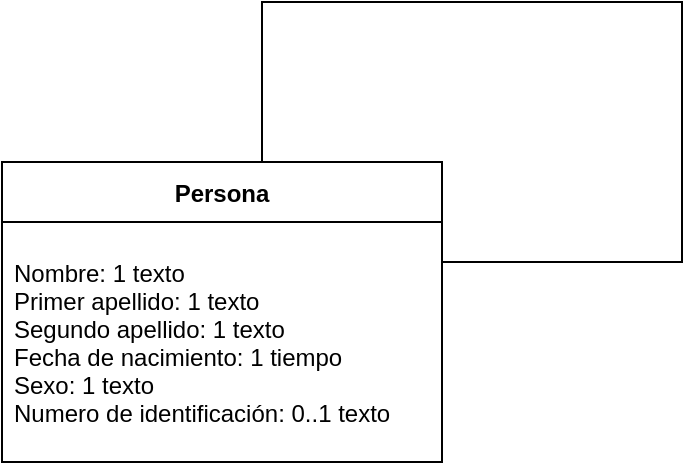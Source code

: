 <mxfile>
    <diagram id="ocQPLcwwBQKIG_pDOVZC" name="Página-1">
        <mxGraphModel dx="434" dy="357" grid="1" gridSize="10" guides="1" tooltips="1" connect="1" arrows="1" fold="1" page="1" pageScale="1" pageWidth="827" pageHeight="1169" math="0" shadow="0">
            <root>
                <mxCell id="0"/>
                <mxCell id="1" parent="0"/>
                <mxCell id="2" value="Persona" style="swimlane;fontStyle=1;childLayout=stackLayout;horizontal=1;startSize=30;horizontalStack=0;resizeParent=1;resizeParentMax=0;resizeLast=0;collapsible=1;marginBottom=0;" vertex="1" parent="1">
                    <mxGeometry x="110" y="120" width="220" height="150" as="geometry"/>
                </mxCell>
                <mxCell id="5" value="Nombre: 1 texto&#10;Primer apellido: 1 texto&#10;Segundo apellido: 1 texto&#10;Fecha de nacimiento: 1 tiempo&#10;Sexo: 1 texto&#10;Numero de identificación: 0..1 texto" style="text;strokeColor=none;fillColor=none;align=left;verticalAlign=middle;spacingLeft=4;spacingRight=4;overflow=hidden;points=[[0,0.5],[1,0.5]];portConstraint=eastwest;rotatable=0;" vertex="1" parent="2">
                    <mxGeometry y="30" width="220" height="120" as="geometry"/>
                </mxCell>
                <mxCell id="10" value="" style="shape=partialRectangle;whiteSpace=wrap;html=1;bottom=0;right=0;fillColor=none;" vertex="1" parent="1">
                    <mxGeometry x="240" y="40" width="210" height="80" as="geometry"/>
                </mxCell>
                <mxCell id="11" value="" style="shape=partialRectangle;whiteSpace=wrap;html=1;bottom=0;right=0;fillColor=none;rotation=-180;" vertex="1" parent="1">
                    <mxGeometry x="330" y="40" width="120" height="130" as="geometry"/>
                </mxCell>
            </root>
        </mxGraphModel>
    </diagram>
</mxfile>